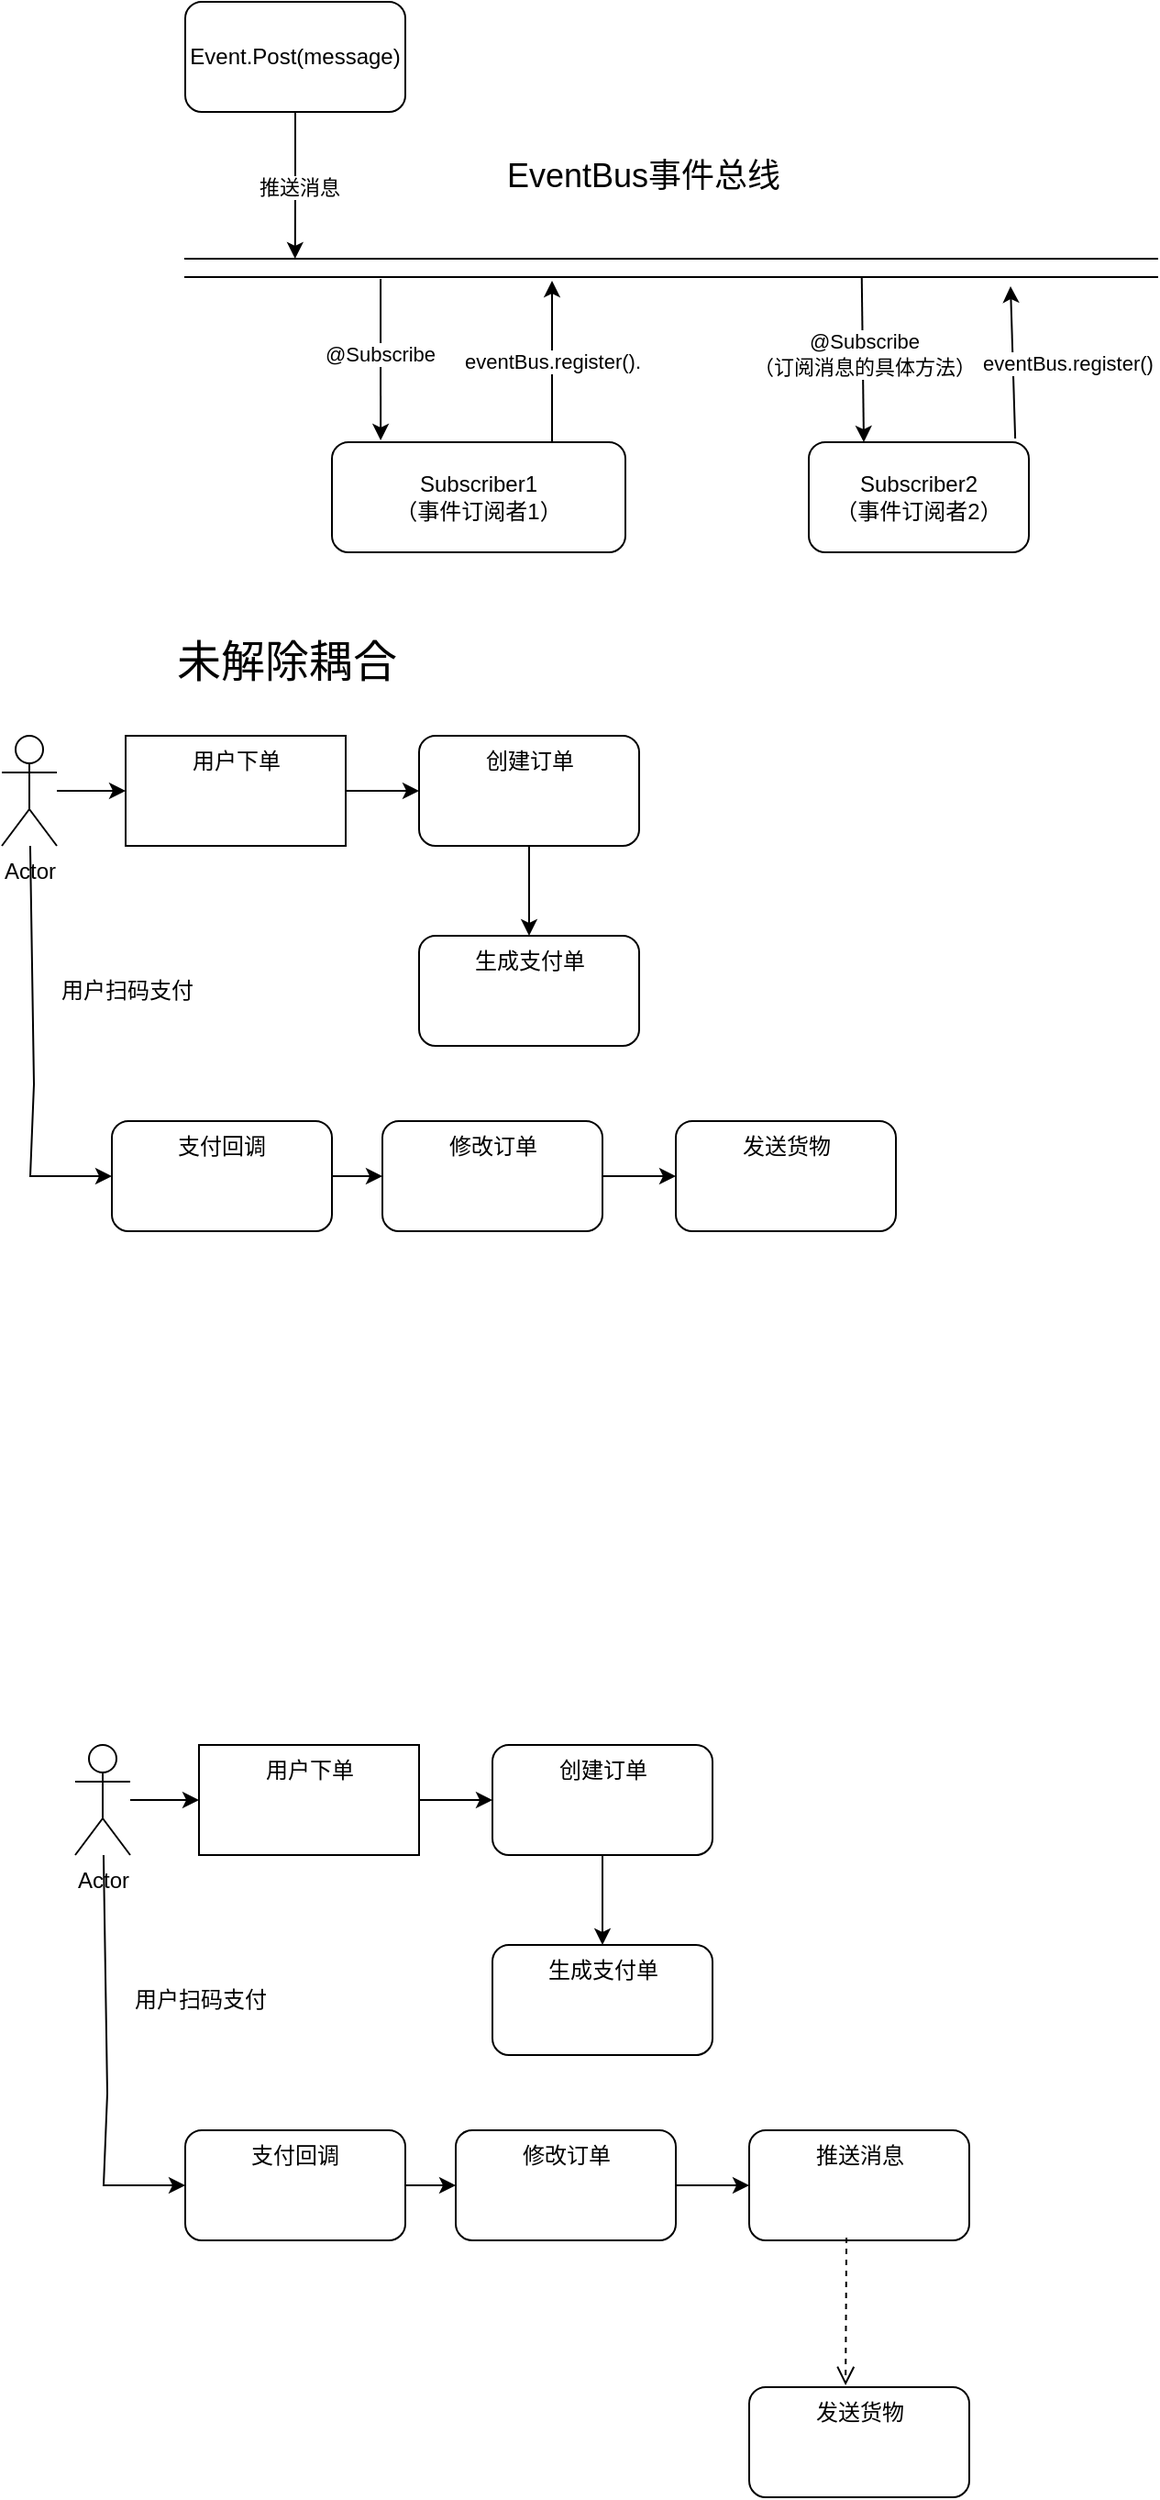 <mxfile version="24.1.0" type="device">
  <diagram name="第 1 页" id="4T7lea0wCVrgcnsaYcF_">
    <mxGraphModel dx="740" dy="557" grid="1" gridSize="10" guides="1" tooltips="1" connect="1" arrows="1" fold="1" page="1" pageScale="1" pageWidth="827" pageHeight="1169" math="0" shadow="0">
      <root>
        <mxCell id="0" />
        <mxCell id="1" parent="0" />
        <mxCell id="Pgz__7YY2hPd5J13uC6l-1" value="" style="shape=partialRectangle;whiteSpace=wrap;html=1;left=0;right=0;fillColor=none;" parent="1" vertex="1">
          <mxGeometry x="140" y="260" width="530" height="10" as="geometry" />
        </mxCell>
        <mxCell id="Pgz__7YY2hPd5J13uC6l-3" value="&lt;font style=&quot;font-size: 18px;&quot;&gt;EventBus事件总线&lt;/font&gt;" style="text;html=1;align=center;verticalAlign=middle;whiteSpace=wrap;rounded=0;" parent="1" vertex="1">
          <mxGeometry x="310" y="200" width="160" height="30" as="geometry" />
        </mxCell>
        <mxCell id="Pgz__7YY2hPd5J13uC6l-20" style="edgeStyle=orthogonalEdgeStyle;rounded=0;orthogonalLoop=1;jettySize=auto;html=1;exitX=0.75;exitY=0;exitDx=0;exitDy=0;" parent="1" source="Pgz__7YY2hPd5J13uC6l-5" edge="1">
          <mxGeometry relative="1" as="geometry">
            <mxPoint x="340" y="272" as="targetPoint" />
            <Array as="points">
              <mxPoint x="340" y="272" />
            </Array>
          </mxGeometry>
        </mxCell>
        <mxCell id="Pgz__7YY2hPd5J13uC6l-21" value="eventBus.register()." style="edgeLabel;html=1;align=center;verticalAlign=middle;resizable=0;points=[];" parent="Pgz__7YY2hPd5J13uC6l-20" vertex="1" connectable="0">
          <mxGeometry x="0.008" relative="1" as="geometry">
            <mxPoint as="offset" />
          </mxGeometry>
        </mxCell>
        <mxCell id="Pgz__7YY2hPd5J13uC6l-5" value="Subscriber1&lt;div&gt;（事件订阅者1）&lt;/div&gt;" style="rounded=1;whiteSpace=wrap;html=1;" parent="1" vertex="1">
          <mxGeometry x="220" y="360" width="160" height="60" as="geometry" />
        </mxCell>
        <mxCell id="Pgz__7YY2hPd5J13uC6l-7" value="Subscriber2&lt;div&gt;（事件订阅者2）&lt;/div&gt;" style="rounded=1;whiteSpace=wrap;html=1;" parent="1" vertex="1">
          <mxGeometry x="480" y="360" width="120" height="60" as="geometry" />
        </mxCell>
        <mxCell id="Pgz__7YY2hPd5J13uC6l-9" style="edgeStyle=orthogonalEdgeStyle;rounded=0;orthogonalLoop=1;jettySize=auto;html=1;entryX=0.113;entryY=0;entryDx=0;entryDy=0;entryPerimeter=0;" parent="1" source="Pgz__7YY2hPd5J13uC6l-8" target="Pgz__7YY2hPd5J13uC6l-1" edge="1">
          <mxGeometry relative="1" as="geometry">
            <mxPoint x="200" y="250" as="targetPoint" />
          </mxGeometry>
        </mxCell>
        <mxCell id="Pgz__7YY2hPd5J13uC6l-10" value="推送消息" style="edgeLabel;html=1;align=center;verticalAlign=middle;resizable=0;points=[];" parent="Pgz__7YY2hPd5J13uC6l-9" vertex="1" connectable="0">
          <mxGeometry x="0.026" y="2" relative="1" as="geometry">
            <mxPoint as="offset" />
          </mxGeometry>
        </mxCell>
        <mxCell id="Pgz__7YY2hPd5J13uC6l-8" value="Event.Post(message)" style="rounded=1;whiteSpace=wrap;html=1;" parent="1" vertex="1">
          <mxGeometry x="140" y="120" width="120" height="60" as="geometry" />
        </mxCell>
        <mxCell id="Pgz__7YY2hPd5J13uC6l-18" value="" style="endArrow=classic;html=1;rounded=0;entryX=0.25;entryY=0;entryDx=0;entryDy=0;exitX=0.696;exitY=1.017;exitDx=0;exitDy=0;exitPerimeter=0;" parent="1" source="Pgz__7YY2hPd5J13uC6l-1" target="Pgz__7YY2hPd5J13uC6l-7" edge="1">
          <mxGeometry width="50" height="50" relative="1" as="geometry">
            <mxPoint x="390" y="370" as="sourcePoint" />
            <mxPoint x="440" y="320" as="targetPoint" />
          </mxGeometry>
        </mxCell>
        <mxCell id="Pgz__7YY2hPd5J13uC6l-19" value="@Subscribe&lt;div&gt;（订阅消息的具体方法）&lt;/div&gt;" style="edgeLabel;html=1;align=center;verticalAlign=middle;resizable=0;points=[];" parent="Pgz__7YY2hPd5J13uC6l-18" vertex="1" connectable="0">
          <mxGeometry x="-0.065" relative="1" as="geometry">
            <mxPoint as="offset" />
          </mxGeometry>
        </mxCell>
        <mxCell id="Pgz__7YY2hPd5J13uC6l-24" value="" style="endArrow=classic;html=1;rounded=0;entryX=0.166;entryY=-0.017;entryDx=0;entryDy=0;entryPerimeter=0;exitX=0.201;exitY=1.1;exitDx=0;exitDy=0;exitPerimeter=0;" parent="1" source="Pgz__7YY2hPd5J13uC6l-1" target="Pgz__7YY2hPd5J13uC6l-5" edge="1">
          <mxGeometry width="50" height="50" relative="1" as="geometry">
            <mxPoint x="120" y="370" as="sourcePoint" />
            <mxPoint x="170" y="320" as="targetPoint" />
          </mxGeometry>
        </mxCell>
        <mxCell id="Pgz__7YY2hPd5J13uC6l-25" value="@Subscribe" style="edgeLabel;html=1;align=center;verticalAlign=middle;resizable=0;points=[];" parent="Pgz__7YY2hPd5J13uC6l-24" vertex="1" connectable="0">
          <mxGeometry x="-0.068" y="-1" relative="1" as="geometry">
            <mxPoint as="offset" />
          </mxGeometry>
        </mxCell>
        <mxCell id="Pgz__7YY2hPd5J13uC6l-28" value="" style="endArrow=classic;html=1;rounded=0;exitX=0.938;exitY=-0.033;exitDx=0;exitDy=0;exitPerimeter=0;" parent="1" source="Pgz__7YY2hPd5J13uC6l-7" edge="1">
          <mxGeometry width="50" height="50" relative="1" as="geometry">
            <mxPoint x="580" y="360" as="sourcePoint" />
            <mxPoint x="590" y="275" as="targetPoint" />
          </mxGeometry>
        </mxCell>
        <mxCell id="Pgz__7YY2hPd5J13uC6l-29" value="eventBus.register()" style="edgeLabel;html=1;align=center;verticalAlign=middle;resizable=0;points=[];" parent="Pgz__7YY2hPd5J13uC6l-28" vertex="1" connectable="0">
          <mxGeometry x="-0.012" y="-1" relative="1" as="geometry">
            <mxPoint x="28" as="offset" />
          </mxGeometry>
        </mxCell>
        <mxCell id="PRsb_eNXlFz5PXSYHXlk-38" value="" style="group" vertex="1" connectable="0" parent="1">
          <mxGeometry x="80" y="1070" width="487.5" height="410" as="geometry" />
        </mxCell>
        <mxCell id="PRsb_eNXlFz5PXSYHXlk-33" value="" style="edgeStyle=orthogonalEdgeStyle;rounded=0;orthogonalLoop=1;jettySize=auto;html=1;" edge="1" parent="PRsb_eNXlFz5PXSYHXlk-38" source="PRsb_eNXlFz5PXSYHXlk-30" target="PRsb_eNXlFz5PXSYHXlk-32">
          <mxGeometry relative="1" as="geometry" />
        </mxCell>
        <mxCell id="PRsb_eNXlFz5PXSYHXlk-30" value="修改订单" style="whiteSpace=wrap;html=1;verticalAlign=top;rounded=1;" vertex="1" parent="PRsb_eNXlFz5PXSYHXlk-38">
          <mxGeometry x="207.5" y="210" width="120" height="60" as="geometry" />
        </mxCell>
        <mxCell id="PRsb_eNXlFz5PXSYHXlk-31" value="" style="edgeStyle=orthogonalEdgeStyle;rounded=0;orthogonalLoop=1;jettySize=auto;html=1;" edge="1" parent="PRsb_eNXlFz5PXSYHXlk-38" source="PRsb_eNXlFz5PXSYHXlk-28" target="PRsb_eNXlFz5PXSYHXlk-30">
          <mxGeometry relative="1" as="geometry" />
        </mxCell>
        <mxCell id="PRsb_eNXlFz5PXSYHXlk-18" value="" style="edgeStyle=orthogonalEdgeStyle;rounded=0;orthogonalLoop=1;jettySize=auto;html=1;" edge="1" parent="PRsb_eNXlFz5PXSYHXlk-38" source="PRsb_eNXlFz5PXSYHXlk-19" target="PRsb_eNXlFz5PXSYHXlk-21">
          <mxGeometry relative="1" as="geometry" />
        </mxCell>
        <mxCell id="PRsb_eNXlFz5PXSYHXlk-19" value="Actor" style="shape=umlActor;verticalLabelPosition=bottom;verticalAlign=top;html=1;outlineConnect=0;" vertex="1" parent="PRsb_eNXlFz5PXSYHXlk-38">
          <mxGeometry width="30" height="60" as="geometry" />
        </mxCell>
        <mxCell id="PRsb_eNXlFz5PXSYHXlk-20" value="" style="edgeStyle=orthogonalEdgeStyle;rounded=0;orthogonalLoop=1;jettySize=auto;html=1;" edge="1" parent="PRsb_eNXlFz5PXSYHXlk-38" source="PRsb_eNXlFz5PXSYHXlk-21" target="PRsb_eNXlFz5PXSYHXlk-23">
          <mxGeometry relative="1" as="geometry" />
        </mxCell>
        <mxCell id="PRsb_eNXlFz5PXSYHXlk-21" value="用户下单" style="whiteSpace=wrap;html=1;verticalAlign=top;" vertex="1" parent="PRsb_eNXlFz5PXSYHXlk-38">
          <mxGeometry x="67.5" width="120" height="60" as="geometry" />
        </mxCell>
        <mxCell id="PRsb_eNXlFz5PXSYHXlk-22" value="" style="edgeStyle=orthogonalEdgeStyle;rounded=0;orthogonalLoop=1;jettySize=auto;html=1;" edge="1" parent="PRsb_eNXlFz5PXSYHXlk-38" source="PRsb_eNXlFz5PXSYHXlk-23" target="PRsb_eNXlFz5PXSYHXlk-25">
          <mxGeometry relative="1" as="geometry" />
        </mxCell>
        <mxCell id="PRsb_eNXlFz5PXSYHXlk-23" value="创建订单" style="whiteSpace=wrap;html=1;verticalAlign=top;rounded=1;" vertex="1" parent="PRsb_eNXlFz5PXSYHXlk-38">
          <mxGeometry x="227.5" width="120" height="60" as="geometry" />
        </mxCell>
        <mxCell id="PRsb_eNXlFz5PXSYHXlk-25" value="生成支付单" style="whiteSpace=wrap;html=1;verticalAlign=top;rounded=1;" vertex="1" parent="PRsb_eNXlFz5PXSYHXlk-38">
          <mxGeometry x="227.5" y="109" width="120" height="60" as="geometry" />
        </mxCell>
        <mxCell id="PRsb_eNXlFz5PXSYHXlk-26" value="" style="endArrow=classic;html=1;rounded=0;entryX=0;entryY=0.5;entryDx=0;entryDy=0;" edge="1" parent="PRsb_eNXlFz5PXSYHXlk-38" source="PRsb_eNXlFz5PXSYHXlk-19" target="PRsb_eNXlFz5PXSYHXlk-28">
          <mxGeometry width="50" height="50" relative="1" as="geometry">
            <mxPoint x="30" y="180" as="sourcePoint" />
            <mxPoint x="80" y="130" as="targetPoint" />
            <Array as="points">
              <mxPoint x="17.5" y="190" />
              <mxPoint x="15.5" y="240" />
            </Array>
          </mxGeometry>
        </mxCell>
        <mxCell id="PRsb_eNXlFz5PXSYHXlk-27" value="扫码支付" style="text;html=1;align=center;verticalAlign=middle;resizable=0;points=[];autosize=1;strokeColor=none;fillColor=none;" vertex="1" parent="PRsb_eNXlFz5PXSYHXlk-38">
          <mxGeometry x="85" y="230" width="70" height="30" as="geometry" />
        </mxCell>
        <mxCell id="PRsb_eNXlFz5PXSYHXlk-28" value="支付回调" style="rounded=1;whiteSpace=wrap;html=1;verticalAlign=top;" vertex="1" parent="PRsb_eNXlFz5PXSYHXlk-38">
          <mxGeometry x="60" y="210" width="120" height="60" as="geometry" />
        </mxCell>
        <mxCell id="PRsb_eNXlFz5PXSYHXlk-32" value="推送消息" style="whiteSpace=wrap;html=1;verticalAlign=top;rounded=1;" vertex="1" parent="PRsb_eNXlFz5PXSYHXlk-38">
          <mxGeometry x="367.5" y="210" width="120" height="60" as="geometry" />
        </mxCell>
        <mxCell id="PRsb_eNXlFz5PXSYHXlk-34" value="发送货物" style="whiteSpace=wrap;html=1;verticalAlign=top;rounded=1;" vertex="1" parent="PRsb_eNXlFz5PXSYHXlk-38">
          <mxGeometry x="367.5" y="350" width="120" height="60" as="geometry" />
        </mxCell>
        <mxCell id="PRsb_eNXlFz5PXSYHXlk-36" value="" style="html=1;verticalAlign=bottom;endArrow=open;dashed=1;endSize=8;curved=0;rounded=0;entryX=0.438;entryY=-0.017;entryDx=0;entryDy=0;entryPerimeter=0;exitX=0.442;exitY=0.975;exitDx=0;exitDy=0;exitPerimeter=0;" edge="1" parent="PRsb_eNXlFz5PXSYHXlk-38" source="PRsb_eNXlFz5PXSYHXlk-32" target="PRsb_eNXlFz5PXSYHXlk-34">
          <mxGeometry relative="1" as="geometry">
            <mxPoint x="107.5" y="390" as="sourcePoint" />
            <mxPoint x="27.5" y="390" as="targetPoint" />
          </mxGeometry>
        </mxCell>
        <mxCell id="PRsb_eNXlFz5PXSYHXlk-37" value="用户扫码支付" style="text;html=1;align=center;verticalAlign=middle;resizable=0;points=[];autosize=1;strokeColor=none;fillColor=none;" vertex="1" parent="PRsb_eNXlFz5PXSYHXlk-38">
          <mxGeometry x="17.5" y="124" width="100" height="30" as="geometry" />
        </mxCell>
        <mxCell id="PRsb_eNXlFz5PXSYHXlk-60" value="&lt;font style=&quot;font-size: 24px;&quot;&gt;未解除耦合&lt;/font&gt;" style="text;html=1;align=center;verticalAlign=middle;resizable=0;points=[];autosize=1;strokeColor=none;fillColor=none;" vertex="1" parent="1">
          <mxGeometry x="125" y="460" width="140" height="40" as="geometry" />
        </mxCell>
        <mxCell id="PRsb_eNXlFz5PXSYHXlk-40" value="" style="edgeStyle=orthogonalEdgeStyle;rounded=0;orthogonalLoop=1;jettySize=auto;html=1;" edge="1" parent="1" source="PRsb_eNXlFz5PXSYHXlk-41">
          <mxGeometry relative="1" as="geometry">
            <mxPoint x="407.5" y="760" as="targetPoint" />
          </mxGeometry>
        </mxCell>
        <mxCell id="PRsb_eNXlFz5PXSYHXlk-41" value="修改订单" style="whiteSpace=wrap;html=1;verticalAlign=top;rounded=1;container=0;" vertex="1" parent="1">
          <mxGeometry x="247.5" y="730" width="120" height="60" as="geometry" />
        </mxCell>
        <mxCell id="PRsb_eNXlFz5PXSYHXlk-42" value="" style="edgeStyle=orthogonalEdgeStyle;rounded=0;orthogonalLoop=1;jettySize=auto;html=1;" edge="1" parent="1" source="PRsb_eNXlFz5PXSYHXlk-52" target="PRsb_eNXlFz5PXSYHXlk-41">
          <mxGeometry relative="1" as="geometry" />
        </mxCell>
        <mxCell id="PRsb_eNXlFz5PXSYHXlk-43" value="" style="edgeStyle=orthogonalEdgeStyle;rounded=0;orthogonalLoop=1;jettySize=auto;html=1;" edge="1" parent="1" source="PRsb_eNXlFz5PXSYHXlk-44" target="PRsb_eNXlFz5PXSYHXlk-46">
          <mxGeometry relative="1" as="geometry" />
        </mxCell>
        <mxCell id="PRsb_eNXlFz5PXSYHXlk-44" value="Actor" style="shape=umlActor;verticalLabelPosition=bottom;verticalAlign=top;html=1;outlineConnect=0;container=0;" vertex="1" parent="1">
          <mxGeometry x="40" y="520" width="30" height="60" as="geometry" />
        </mxCell>
        <mxCell id="PRsb_eNXlFz5PXSYHXlk-45" value="" style="edgeStyle=orthogonalEdgeStyle;rounded=0;orthogonalLoop=1;jettySize=auto;html=1;" edge="1" parent="1" source="PRsb_eNXlFz5PXSYHXlk-46" target="PRsb_eNXlFz5PXSYHXlk-48">
          <mxGeometry relative="1" as="geometry" />
        </mxCell>
        <mxCell id="PRsb_eNXlFz5PXSYHXlk-46" value="用户下单" style="whiteSpace=wrap;html=1;verticalAlign=top;container=0;" vertex="1" parent="1">
          <mxGeometry x="107.5" y="520" width="120" height="60" as="geometry" />
        </mxCell>
        <mxCell id="PRsb_eNXlFz5PXSYHXlk-47" value="" style="edgeStyle=orthogonalEdgeStyle;rounded=0;orthogonalLoop=1;jettySize=auto;html=1;" edge="1" parent="1" source="PRsb_eNXlFz5PXSYHXlk-48" target="PRsb_eNXlFz5PXSYHXlk-49">
          <mxGeometry relative="1" as="geometry" />
        </mxCell>
        <mxCell id="PRsb_eNXlFz5PXSYHXlk-48" value="创建订单" style="whiteSpace=wrap;html=1;verticalAlign=top;rounded=1;container=0;" vertex="1" parent="1">
          <mxGeometry x="267.5" y="520" width="120" height="60" as="geometry" />
        </mxCell>
        <mxCell id="PRsb_eNXlFz5PXSYHXlk-49" value="生成支付单" style="whiteSpace=wrap;html=1;verticalAlign=top;rounded=1;container=0;" vertex="1" parent="1">
          <mxGeometry x="267.5" y="629" width="120" height="60" as="geometry" />
        </mxCell>
        <mxCell id="PRsb_eNXlFz5PXSYHXlk-50" value="" style="endArrow=classic;html=1;rounded=0;entryX=0;entryY=0.5;entryDx=0;entryDy=0;" edge="1" parent="1" source="PRsb_eNXlFz5PXSYHXlk-44" target="PRsb_eNXlFz5PXSYHXlk-52">
          <mxGeometry width="50" height="50" relative="1" as="geometry">
            <mxPoint x="70" y="700" as="sourcePoint" />
            <mxPoint x="120" y="650" as="targetPoint" />
            <Array as="points">
              <mxPoint x="57.5" y="710" />
              <mxPoint x="55.5" y="760" />
            </Array>
          </mxGeometry>
        </mxCell>
        <mxCell id="PRsb_eNXlFz5PXSYHXlk-51" value="扫码支付" style="text;html=1;align=center;verticalAlign=middle;resizable=0;points=[];autosize=1;strokeColor=none;fillColor=none;container=0;" vertex="1" parent="1">
          <mxGeometry x="125" y="750" width="70" height="30" as="geometry" />
        </mxCell>
        <mxCell id="PRsb_eNXlFz5PXSYHXlk-52" value="支付回调" style="rounded=1;whiteSpace=wrap;html=1;verticalAlign=top;container=0;" vertex="1" parent="1">
          <mxGeometry x="100" y="730" width="120" height="60" as="geometry" />
        </mxCell>
        <mxCell id="PRsb_eNXlFz5PXSYHXlk-54" value="发送货物" style="whiteSpace=wrap;html=1;verticalAlign=top;rounded=1;container=0;" vertex="1" parent="1">
          <mxGeometry x="407.5" y="730" width="120" height="60" as="geometry" />
        </mxCell>
        <mxCell id="PRsb_eNXlFz5PXSYHXlk-56" value="用户扫码支付" style="text;html=1;align=center;verticalAlign=middle;resizable=0;points=[];autosize=1;strokeColor=none;fillColor=none;container=0;" vertex="1" parent="1">
          <mxGeometry x="57.5" y="644" width="100" height="30" as="geometry" />
        </mxCell>
      </root>
    </mxGraphModel>
  </diagram>
</mxfile>
